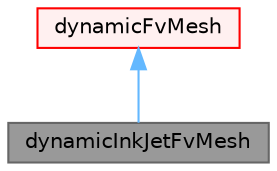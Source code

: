 digraph "dynamicInkJetFvMesh"
{
 // LATEX_PDF_SIZE
  bgcolor="transparent";
  edge [fontname=Helvetica,fontsize=10,labelfontname=Helvetica,labelfontsize=10];
  node [fontname=Helvetica,fontsize=10,shape=box,height=0.2,width=0.4];
  Node1 [id="Node000001",label="dynamicInkJetFvMesh",height=0.2,width=0.4,color="gray40", fillcolor="grey60", style="filled", fontcolor="black",tooltip="Mesh motion specifically for the \"pumping\" system of an ink-jet injector."];
  Node2 -> Node1 [id="edge1_Node000001_Node000002",dir="back",color="steelblue1",style="solid",tooltip=" "];
  Node2 [id="Node000002",label="dynamicFvMesh",height=0.2,width=0.4,color="red", fillcolor="#FFF0F0", style="filled",URL="$classFoam_1_1dynamicFvMesh.html",tooltip="Abstract base class for geometry and/or topology changing fvMesh."];
}
